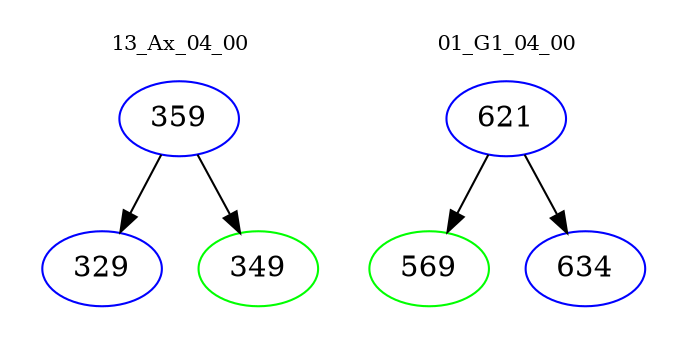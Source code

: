 digraph{
subgraph cluster_0 {
color = white
label = "13_Ax_04_00";
fontsize=10;
T0_359 [label="359", color="blue"]
T0_359 -> T0_329 [color="black"]
T0_329 [label="329", color="blue"]
T0_359 -> T0_349 [color="black"]
T0_349 [label="349", color="green"]
}
subgraph cluster_1 {
color = white
label = "01_G1_04_00";
fontsize=10;
T1_621 [label="621", color="blue"]
T1_621 -> T1_569 [color="black"]
T1_569 [label="569", color="green"]
T1_621 -> T1_634 [color="black"]
T1_634 [label="634", color="blue"]
}
}
